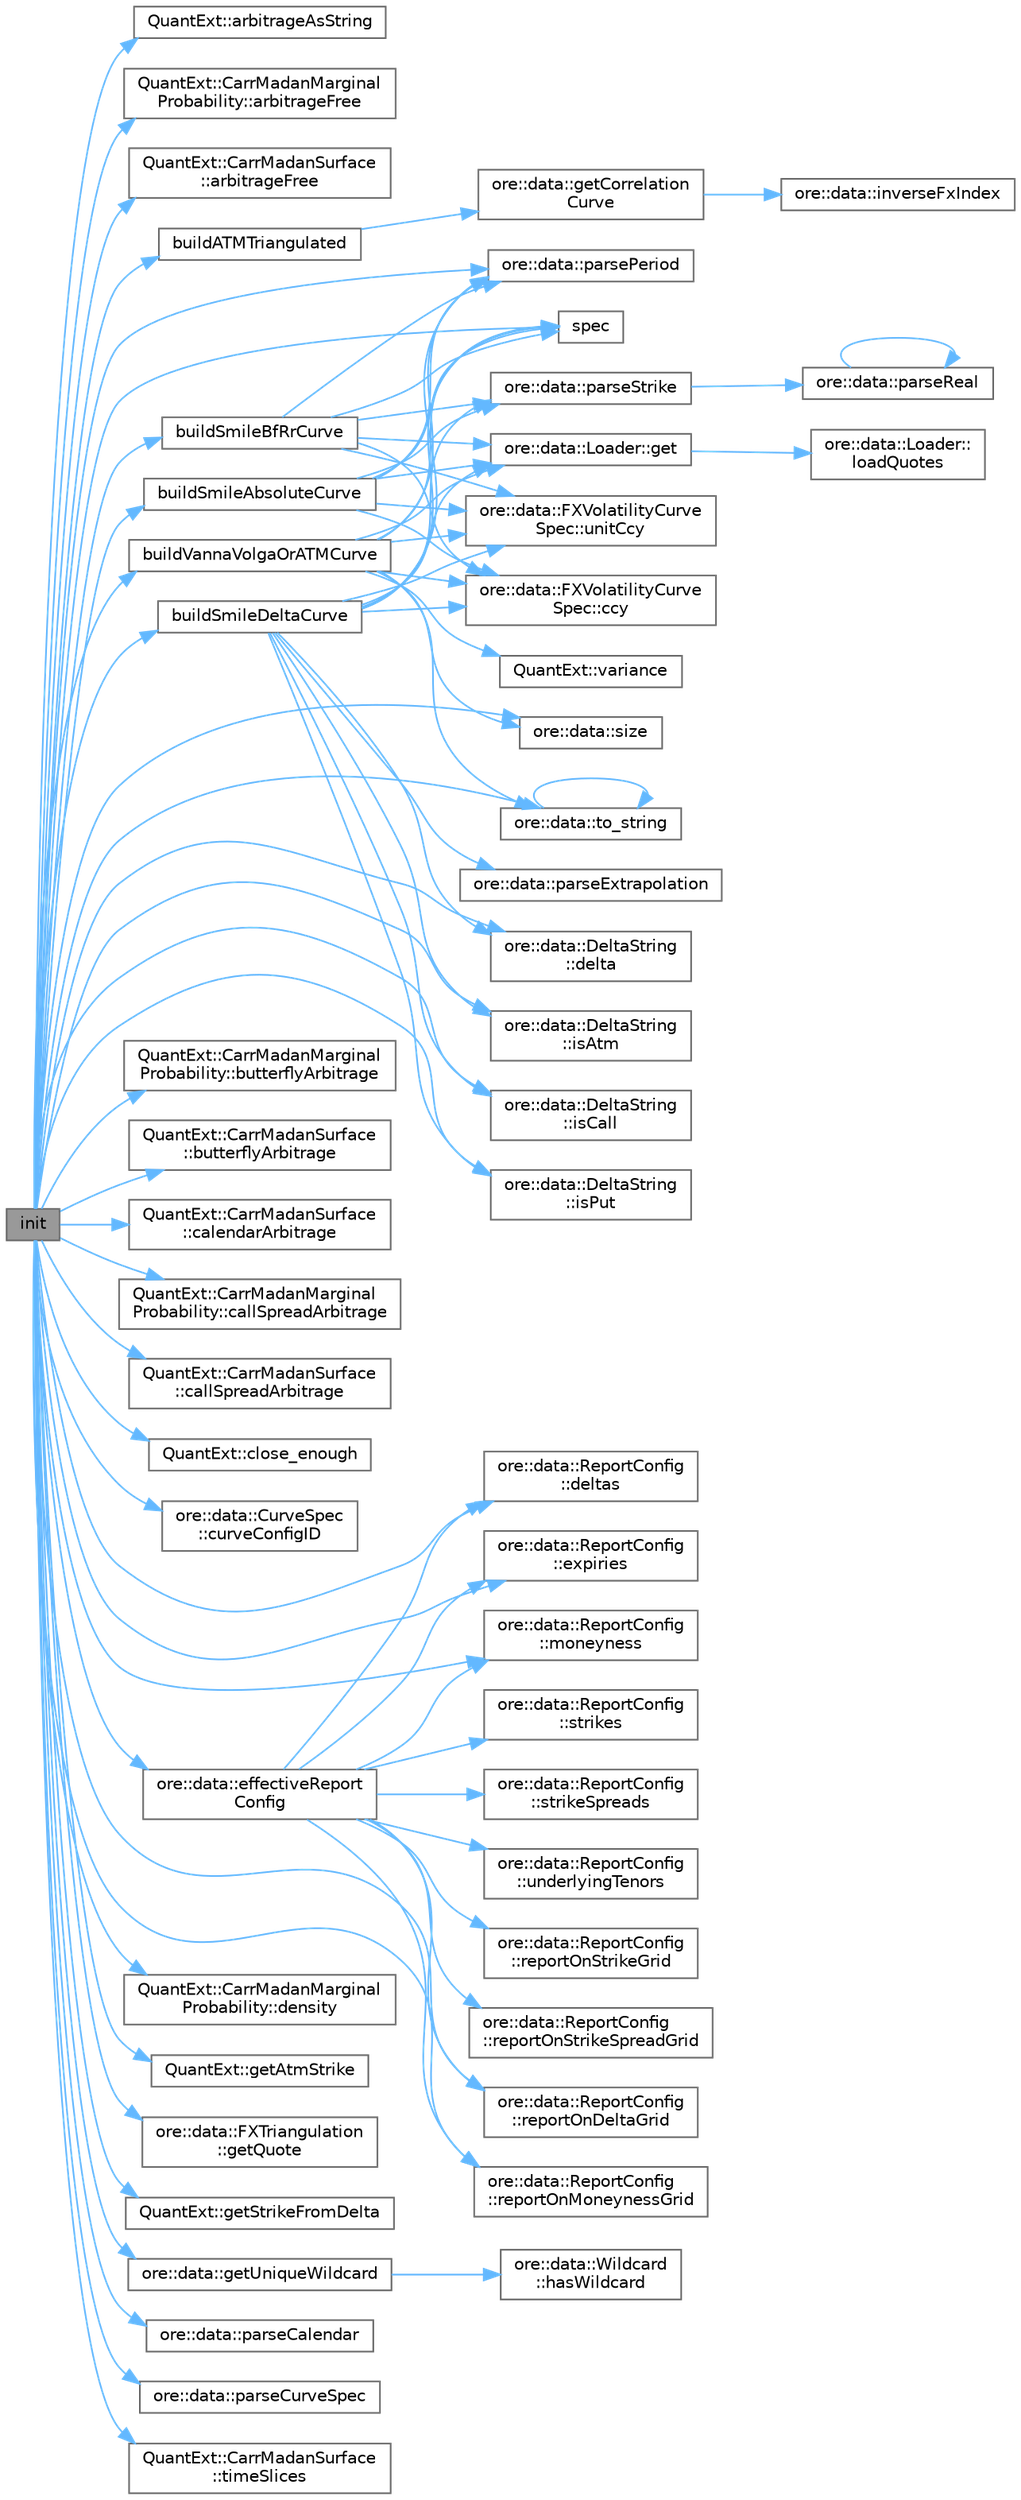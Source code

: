 digraph "init"
{
 // INTERACTIVE_SVG=YES
 // LATEX_PDF_SIZE
  bgcolor="transparent";
  edge [fontname=Helvetica,fontsize=10,labelfontname=Helvetica,labelfontsize=10];
  node [fontname=Helvetica,fontsize=10,shape=box,height=0.2,width=0.4];
  rankdir="LR";
  Node1 [label="init",height=0.2,width=0.4,color="gray40", fillcolor="grey60", style="filled", fontcolor="black",tooltip=" "];
  Node1 -> Node2 [color="steelblue1",style="solid"];
  Node2 [label="QuantExt::arbitrageAsString",height=0.2,width=0.4,color="grey40", fillcolor="white", style="filled",URL="C:/dev/ORE/documentation/QuantExt/doc/quantext.tag$namespace_quant_ext.html#ab389c65095cf5cf8101a6244a48a4102",tooltip=" "];
  Node1 -> Node3 [color="steelblue1",style="solid"];
  Node3 [label="QuantExt::CarrMadanMarginal\lProbability::arbitrageFree",height=0.2,width=0.4,color="grey40", fillcolor="white", style="filled",URL="C:/dev/ORE/documentation/QuantExt/doc/quantext.tag$class_quant_ext_1_1_carr_madan_marginal_probability.html#a2c9e9c3980a73aa98162a2149d7b0604",tooltip=" "];
  Node1 -> Node4 [color="steelblue1",style="solid"];
  Node4 [label="QuantExt::CarrMadanSurface\l::arbitrageFree",height=0.2,width=0.4,color="grey40", fillcolor="white", style="filled",URL="C:/dev/ORE/documentation/QuantExt/doc/quantext.tag$class_quant_ext_1_1_carr_madan_surface.html#a2c9e9c3980a73aa98162a2149d7b0604",tooltip=" "];
  Node1 -> Node5 [color="steelblue1",style="solid"];
  Node5 [label="buildATMTriangulated",height=0.2,width=0.4,color="grey40", fillcolor="white", style="filled",URL="$classore_1_1data_1_1_f_x_vol_curve.html#a72a9e6224215ac3a384d5b406c43ff26",tooltip=" "];
  Node5 -> Node6 [color="steelblue1",style="solid"];
  Node6 [label="ore::data::getCorrelation\lCurve",height=0.2,width=0.4,color="grey40", fillcolor="white", style="filled",URL="$namespaceore_1_1data.html#abfd9a7172102845408b5688fdba7d214",tooltip=" "];
  Node6 -> Node7 [color="steelblue1",style="solid"];
  Node7 [label="ore::data::inverseFxIndex",height=0.2,width=0.4,color="grey40", fillcolor="white", style="filled",URL="$namespaceore_1_1data.html#ac1ff7842665a0c9bc7ff5785babcd435",tooltip=" "];
  Node1 -> Node8 [color="steelblue1",style="solid"];
  Node8 [label="buildSmileAbsoluteCurve",height=0.2,width=0.4,color="grey40", fillcolor="white", style="filled",URL="$classore_1_1data_1_1_f_x_vol_curve.html#a6c830b55fe6a1440df349b8207f20379",tooltip=" "];
  Node8 -> Node9 [color="steelblue1",style="solid"];
  Node9 [label="ore::data::FXVolatilityCurve\lSpec::ccy",height=0.2,width=0.4,color="grey40", fillcolor="white", style="filled",URL="$classore_1_1data_1_1_f_x_volatility_curve_spec.html#a3d358ea6ebc33cd2ab59484401f77d54",tooltip=" "];
  Node8 -> Node10 [color="steelblue1",style="solid"];
  Node10 [label="ore::data::Loader::get",height=0.2,width=0.4,color="grey40", fillcolor="white", style="filled",URL="$classore_1_1data_1_1_loader.html#a19d9f6f808db2631247ec12ffe291225",tooltip="get quote by its unique name, throws if not existent, override in derived classes for performance"];
  Node10 -> Node11 [color="steelblue1",style="solid"];
  Node11 [label="ore::data::Loader::\lloadQuotes",height=0.2,width=0.4,color="grey40", fillcolor="white", style="filled",URL="$classore_1_1data_1_1_loader.html#a0086c4f946085ef0b9d5c56bd1539f91",tooltip="get all quotes, TODO change the return value to std::set"];
  Node8 -> Node12 [color="steelblue1",style="solid"];
  Node12 [label="ore::data::parsePeriod",height=0.2,width=0.4,color="grey40", fillcolor="white", style="filled",URL="$group__utilities.html#ga8e0623e2cb01e250e9cfec4619256208",tooltip="Convert text to QuantLib::Period."];
  Node8 -> Node13 [color="steelblue1",style="solid"];
  Node13 [label="ore::data::parseStrike",height=0.2,width=0.4,color="grey40", fillcolor="white", style="filled",URL="$group__utilities.html#ga2037f312d2920037572bdc0c30a6395d",tooltip="Convert text to Strike."];
  Node13 -> Node14 [color="steelblue1",style="solid"];
  Node14 [label="ore::data::parseReal",height=0.2,width=0.4,color="grey40", fillcolor="white", style="filled",URL="$group__utilities.html#gad1db2a68f9a73667c3b4084d63955bdd",tooltip="Convert text to Real."];
  Node14 -> Node14 [color="steelblue1",style="solid"];
  Node8 -> Node15 [color="steelblue1",style="solid"];
  Node15 [label="spec",height=0.2,width=0.4,color="grey40", fillcolor="white", style="filled",URL="$classore_1_1data_1_1_f_x_vol_curve.html#af0f1be52552a1e5147607f5ae5fb757b",tooltip=" "];
  Node8 -> Node16 [color="steelblue1",style="solid"];
  Node16 [label="ore::data::FXVolatilityCurve\lSpec::unitCcy",height=0.2,width=0.4,color="grey40", fillcolor="white", style="filled",URL="$classore_1_1data_1_1_f_x_volatility_curve_spec.html#a8accfec7a5d4efba265e093095cc5cbc",tooltip=" "];
  Node1 -> Node17 [color="steelblue1",style="solid"];
  Node17 [label="buildSmileBfRrCurve",height=0.2,width=0.4,color="grey40", fillcolor="white", style="filled",URL="$classore_1_1data_1_1_f_x_vol_curve.html#abbb116b85d1536cc691f4ad311837d1e",tooltip=" "];
  Node17 -> Node9 [color="steelblue1",style="solid"];
  Node17 -> Node10 [color="steelblue1",style="solid"];
  Node17 -> Node12 [color="steelblue1",style="solid"];
  Node17 -> Node13 [color="steelblue1",style="solid"];
  Node17 -> Node15 [color="steelblue1",style="solid"];
  Node17 -> Node16 [color="steelblue1",style="solid"];
  Node1 -> Node18 [color="steelblue1",style="solid"];
  Node18 [label="buildSmileDeltaCurve",height=0.2,width=0.4,color="grey40", fillcolor="white", style="filled",URL="$classore_1_1data_1_1_f_x_vol_curve.html#a1e5b4adc092749d207f33198cf470023",tooltip=" "];
  Node18 -> Node9 [color="steelblue1",style="solid"];
  Node18 -> Node19 [color="steelblue1",style="solid"];
  Node19 [label="ore::data::DeltaString\l::delta",height=0.2,width=0.4,color="grey40", fillcolor="white", style="filled",URL="$classore_1_1data_1_1_delta_string.html#a397f8534c2b3d08642e5040c40426ab7",tooltip=" "];
  Node18 -> Node10 [color="steelblue1",style="solid"];
  Node18 -> Node20 [color="steelblue1",style="solid"];
  Node20 [label="ore::data::DeltaString\l::isAtm",height=0.2,width=0.4,color="grey40", fillcolor="white", style="filled",URL="$classore_1_1data_1_1_delta_string.html#a33677d9992d9935c8dda721c7e90c488",tooltip=" "];
  Node18 -> Node21 [color="steelblue1",style="solid"];
  Node21 [label="ore::data::DeltaString\l::isCall",height=0.2,width=0.4,color="grey40", fillcolor="white", style="filled",URL="$classore_1_1data_1_1_delta_string.html#a24f2d93e33ef1aba7e9b5dbeda088e98",tooltip=" "];
  Node18 -> Node22 [color="steelblue1",style="solid"];
  Node22 [label="ore::data::DeltaString\l::isPut",height=0.2,width=0.4,color="grey40", fillcolor="white", style="filled",URL="$classore_1_1data_1_1_delta_string.html#abd751388e9fe4ca670f88a12a9bf3356",tooltip=" "];
  Node18 -> Node23 [color="steelblue1",style="solid"];
  Node23 [label="ore::data::parseExtrapolation",height=0.2,width=0.4,color="grey40", fillcolor="white", style="filled",URL="$namespaceore_1_1data.html#aec1b45a4f7d2f40e0800b91d415b94fc",tooltip="Parse Extrapolation from string."];
  Node18 -> Node12 [color="steelblue1",style="solid"];
  Node18 -> Node13 [color="steelblue1",style="solid"];
  Node18 -> Node15 [color="steelblue1",style="solid"];
  Node18 -> Node16 [color="steelblue1",style="solid"];
  Node1 -> Node24 [color="steelblue1",style="solid"];
  Node24 [label="buildVannaVolgaOrATMCurve",height=0.2,width=0.4,color="grey40", fillcolor="white", style="filled",URL="$classore_1_1data_1_1_f_x_vol_curve.html#a01669a2710dee60d8b4c9ea0f6ad26c6",tooltip=" "];
  Node24 -> Node9 [color="steelblue1",style="solid"];
  Node24 -> Node10 [color="steelblue1",style="solid"];
  Node24 -> Node12 [color="steelblue1",style="solid"];
  Node24 -> Node25 [color="steelblue1",style="solid"];
  Node25 [label="ore::data::size",height=0.2,width=0.4,color="grey40", fillcolor="white", style="filled",URL="$namespaceore_1_1data.html#a777e216dee6069b548bb87da7152699e",tooltip=" "];
  Node24 -> Node15 [color="steelblue1",style="solid"];
  Node24 -> Node26 [color="steelblue1",style="solid"];
  Node26 [label="ore::data::to_string",height=0.2,width=0.4,color="grey40", fillcolor="white", style="filled",URL="$namespaceore_1_1data.html#a86651dfeb5c18ee891f7a4734d8cf455",tooltip=" "];
  Node26 -> Node26 [color="steelblue1",style="solid"];
  Node24 -> Node16 [color="steelblue1",style="solid"];
  Node24 -> Node27 [color="steelblue1",style="solid"];
  Node27 [label="QuantExt::variance",height=0.2,width=0.4,color="grey40", fillcolor="white", style="filled",URL="C:/dev/ORE/documentation/QuantExt/doc/quantext.tag$namespace_quant_ext.html#a249dd19ff90e20ad4b64b0be1665b5c0",tooltip=" "];
  Node1 -> Node28 [color="steelblue1",style="solid"];
  Node28 [label="QuantExt::CarrMadanMarginal\lProbability::butterflyArbitrage",height=0.2,width=0.4,color="grey40", fillcolor="white", style="filled",URL="C:/dev/ORE/documentation/QuantExt/doc/quantext.tag$class_quant_ext_1_1_carr_madan_marginal_probability.html#a050154669e2d6571151716c8e7c0cb34",tooltip=" "];
  Node1 -> Node29 [color="steelblue1",style="solid"];
  Node29 [label="QuantExt::CarrMadanSurface\l::butterflyArbitrage",height=0.2,width=0.4,color="grey40", fillcolor="white", style="filled",URL="C:/dev/ORE/documentation/QuantExt/doc/quantext.tag$class_quant_ext_1_1_carr_madan_surface.html#a08d0363135af67ef063a51bee340d460",tooltip=" "];
  Node1 -> Node30 [color="steelblue1",style="solid"];
  Node30 [label="QuantExt::CarrMadanSurface\l::calendarArbitrage",height=0.2,width=0.4,color="grey40", fillcolor="white", style="filled",URL="C:/dev/ORE/documentation/QuantExt/doc/quantext.tag$class_quant_ext_1_1_carr_madan_surface.html#a367f9077f0c218edcd60507be81bbac6",tooltip=" "];
  Node1 -> Node31 [color="steelblue1",style="solid"];
  Node31 [label="QuantExt::CarrMadanMarginal\lProbability::callSpreadArbitrage",height=0.2,width=0.4,color="grey40", fillcolor="white", style="filled",URL="C:/dev/ORE/documentation/QuantExt/doc/quantext.tag$class_quant_ext_1_1_carr_madan_marginal_probability.html#a8e9a460f12d8d5c9001a36bf087a6a8a",tooltip=" "];
  Node1 -> Node32 [color="steelblue1",style="solid"];
  Node32 [label="QuantExt::CarrMadanSurface\l::callSpreadArbitrage",height=0.2,width=0.4,color="grey40", fillcolor="white", style="filled",URL="C:/dev/ORE/documentation/QuantExt/doc/quantext.tag$class_quant_ext_1_1_carr_madan_surface.html#abdede4413de05babce69513924456c5b",tooltip=" "];
  Node1 -> Node33 [color="steelblue1",style="solid"];
  Node33 [label="QuantExt::close_enough",height=0.2,width=0.4,color="grey40", fillcolor="white", style="filled",URL="C:/dev/ORE/documentation/QuantExt/doc/quantext.tag$namespace_quant_ext.html#a1cab4fb6a720eff245acb9f3a7a9e7c5",tooltip=" "];
  Node1 -> Node34 [color="steelblue1",style="solid"];
  Node34 [label="ore::data::CurveSpec\l::curveConfigID",height=0.2,width=0.4,color="grey40", fillcolor="white", style="filled",URL="$classore_1_1data_1_1_curve_spec.html#a15e57a287887def554123ab18355c33c",tooltip=" "];
  Node1 -> Node19 [color="steelblue1",style="solid"];
  Node1 -> Node35 [color="steelblue1",style="solid"];
  Node35 [label="ore::data::ReportConfig\l::deltas",height=0.2,width=0.4,color="grey40", fillcolor="white", style="filled",URL="$classore_1_1data_1_1_report_config.html#a4e7f096baca32e79358e09ada698bdce",tooltip=" "];
  Node1 -> Node36 [color="steelblue1",style="solid"];
  Node36 [label="QuantExt::CarrMadanMarginal\lProbability::density",height=0.2,width=0.4,color="grey40", fillcolor="white", style="filled",URL="C:/dev/ORE/documentation/QuantExt/doc/quantext.tag$class_quant_ext_1_1_carr_madan_marginal_probability.html#ac92c479ebb5da27bcb6cf6f806bd3860",tooltip=" "];
  Node1 -> Node37 [color="steelblue1",style="solid"];
  Node37 [label="ore::data::effectiveReport\lConfig",height=0.2,width=0.4,color="grey40", fillcolor="white", style="filled",URL="$namespaceore_1_1data.html#a5e51bfe798b6a12ac603d4578c144c6b",tooltip=" "];
  Node37 -> Node35 [color="steelblue1",style="solid"];
  Node37 -> Node38 [color="steelblue1",style="solid"];
  Node38 [label="ore::data::ReportConfig\l::expiries",height=0.2,width=0.4,color="grey40", fillcolor="white", style="filled",URL="$classore_1_1data_1_1_report_config.html#a82578f32908fbaf6c03607239312437d",tooltip=" "];
  Node37 -> Node39 [color="steelblue1",style="solid"];
  Node39 [label="ore::data::ReportConfig\l::moneyness",height=0.2,width=0.4,color="grey40", fillcolor="white", style="filled",URL="$classore_1_1data_1_1_report_config.html#aee007654632574a63d04e7c6d0bc048f",tooltip=" "];
  Node37 -> Node40 [color="steelblue1",style="solid"];
  Node40 [label="ore::data::ReportConfig\l::reportOnDeltaGrid",height=0.2,width=0.4,color="grey40", fillcolor="white", style="filled",URL="$classore_1_1data_1_1_report_config.html#a13b426492274e696ee57b64ee0905f8b",tooltip=" "];
  Node37 -> Node41 [color="steelblue1",style="solid"];
  Node41 [label="ore::data::ReportConfig\l::reportOnMoneynessGrid",height=0.2,width=0.4,color="grey40", fillcolor="white", style="filled",URL="$classore_1_1data_1_1_report_config.html#a56ab5896ba11edc3f435cefc0c45085a",tooltip=" "];
  Node37 -> Node42 [color="steelblue1",style="solid"];
  Node42 [label="ore::data::ReportConfig\l::reportOnStrikeGrid",height=0.2,width=0.4,color="grey40", fillcolor="white", style="filled",URL="$classore_1_1data_1_1_report_config.html#a74e55eb606801e93e03464e36edc3954",tooltip=" "];
  Node37 -> Node43 [color="steelblue1",style="solid"];
  Node43 [label="ore::data::ReportConfig\l::reportOnStrikeSpreadGrid",height=0.2,width=0.4,color="grey40", fillcolor="white", style="filled",URL="$classore_1_1data_1_1_report_config.html#a5552ccfe35e93f625d97ce7912182770",tooltip=" "];
  Node37 -> Node44 [color="steelblue1",style="solid"];
  Node44 [label="ore::data::ReportConfig\l::strikes",height=0.2,width=0.4,color="grey40", fillcolor="white", style="filled",URL="$classore_1_1data_1_1_report_config.html#a3e27de23896c5cad96fe8b54be7efbfc",tooltip=" "];
  Node37 -> Node45 [color="steelblue1",style="solid"];
  Node45 [label="ore::data::ReportConfig\l::strikeSpreads",height=0.2,width=0.4,color="grey40", fillcolor="white", style="filled",URL="$classore_1_1data_1_1_report_config.html#af8d226e2763da6112782a272b6bf454b",tooltip=" "];
  Node37 -> Node46 [color="steelblue1",style="solid"];
  Node46 [label="ore::data::ReportConfig\l::underlyingTenors",height=0.2,width=0.4,color="grey40", fillcolor="white", style="filled",URL="$classore_1_1data_1_1_report_config.html#a17329bf807a1070ecbc7e03e3cc94df3",tooltip=" "];
  Node1 -> Node38 [color="steelblue1",style="solid"];
  Node1 -> Node47 [color="steelblue1",style="solid"];
  Node47 [label="QuantExt::getAtmStrike",height=0.2,width=0.4,color="grey40", fillcolor="white", style="filled",URL="C:/dev/ORE/documentation/QuantExt/doc/quantext.tag$namespace_quant_ext.html#a097163251a347e24846dd4f1b569493c",tooltip=" "];
  Node1 -> Node48 [color="steelblue1",style="solid"];
  Node48 [label="ore::data::FXTriangulation\l::getQuote",height=0.2,width=0.4,color="grey40", fillcolor="white", style="filled",URL="$classore_1_1data_1_1_f_x_triangulation.html#ae9daa055d4ae016b45ea582dfcd7e74b",tooltip=" "];
  Node1 -> Node49 [color="steelblue1",style="solid"];
  Node49 [label="QuantExt::getStrikeFromDelta",height=0.2,width=0.4,color="grey40", fillcolor="white", style="filled",URL="C:/dev/ORE/documentation/QuantExt/doc/quantext.tag$namespace_quant_ext.html#afbdda05b0f8c22a55596d604e3c1c652",tooltip=" "];
  Node1 -> Node50 [color="steelblue1",style="solid"];
  Node50 [label="ore::data::getUniqueWildcard",height=0.2,width=0.4,color="grey40", fillcolor="white", style="filled",URL="$namespaceore_1_1data.html#afb4bd26f4cf89fd9281278c484e0f9c3",tooltip="checks if at most one element in C has a wild card and returns it in this case"];
  Node50 -> Node51 [color="steelblue1",style="solid"];
  Node51 [label="ore::data::Wildcard\l::hasWildcard",height=0.2,width=0.4,color="grey40", fillcolor="white", style="filled",URL="$classore_1_1data_1_1_wildcard.html#a2c8716c3eecd1edf1c1675aa730d59e3",tooltip=" "];
  Node1 -> Node20 [color="steelblue1",style="solid"];
  Node1 -> Node21 [color="steelblue1",style="solid"];
  Node1 -> Node22 [color="steelblue1",style="solid"];
  Node1 -> Node39 [color="steelblue1",style="solid"];
  Node1 -> Node52 [color="steelblue1",style="solid"];
  Node52 [label="ore::data::parseCalendar",height=0.2,width=0.4,color="grey40", fillcolor="white", style="filled",URL="$group__utilities.html#ga0f72d6fcccae10a674bdcd5095200f14",tooltip="Convert text to QuantLib::Calendar."];
  Node1 -> Node53 [color="steelblue1",style="solid"];
  Node53 [label="ore::data::parseCurveSpec",height=0.2,width=0.4,color="grey40", fillcolor="white", style="filled",URL="$group__curves.html#ga7c53f293f4ad98e691c6a93b6be26e9a",tooltip="function to convert a string into a curve spec"];
  Node1 -> Node12 [color="steelblue1",style="solid"];
  Node1 -> Node40 [color="steelblue1",style="solid"];
  Node1 -> Node41 [color="steelblue1",style="solid"];
  Node1 -> Node25 [color="steelblue1",style="solid"];
  Node1 -> Node15 [color="steelblue1",style="solid"];
  Node1 -> Node54 [color="steelblue1",style="solid"];
  Node54 [label="QuantExt::CarrMadanSurface\l::timeSlices",height=0.2,width=0.4,color="grey40", fillcolor="white", style="filled",URL="C:/dev/ORE/documentation/QuantExt/doc/quantext.tag$class_quant_ext_1_1_carr_madan_surface.html#af46a1928b8c0698f1b5208daca238413",tooltip=" "];
  Node1 -> Node26 [color="steelblue1",style="solid"];
}
